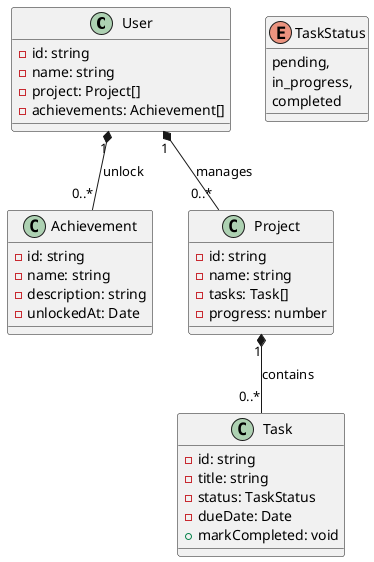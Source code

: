 @startuml class-diagram

class User {
  - id: string
  - name: string
  - project: Project[]
  - achievements: Achievement[]
}

class Achievement {
  - id: string
  - name: string
  - description: string
  - unlockedAt: Date
}

class Project {
- id: string
- name: string
- tasks: Task[]
- progress: number
}

enum TaskStatus {
pending,
in_progress,
completed
}

class Task {
- id: string
- title: string
- status: TaskStatus
- dueDate: Date
+ markCompleted: void
}

Project "1" *-- "0..*" Task: contains
User "1" *-- "0..*" Project: manages
User "1" *-- "0..*" Achievement: unlock

@enduml